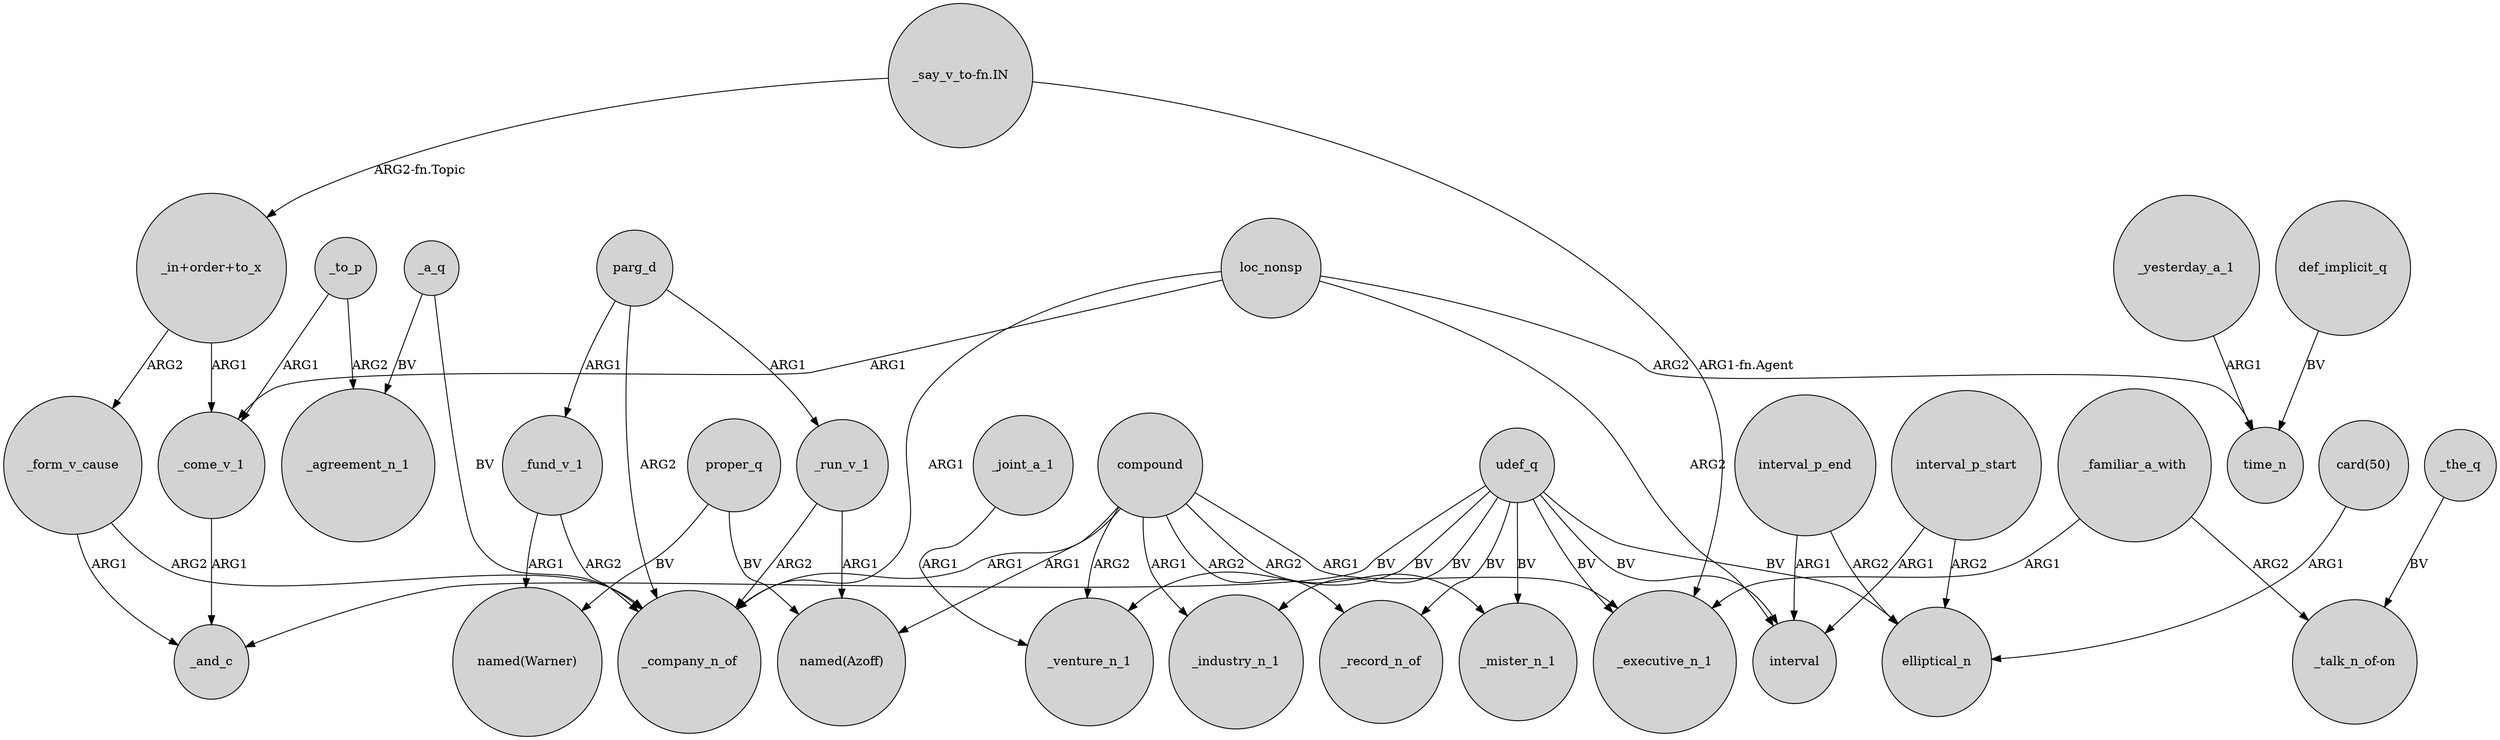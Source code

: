 digraph {
	node [shape=circle style=filled]
	_come_v_1 -> _and_c [label=ARG1]
	compound -> "named(Azoff)" [label=ARG1]
	compound -> _venture_n_1 [label=ARG2]
	_joint_a_1 -> _venture_n_1 [label=ARG1]
	_yesterday_a_1 -> time_n [label=ARG1]
	_familiar_a_with -> "_talk_n_of-on" [label=ARG2]
	loc_nonsp -> interval [label=ARG2]
	udef_q -> elliptical_n [label=BV]
	udef_q -> _executive_n_1 [label=BV]
	_to_p -> _come_v_1 [label=ARG1]
	udef_q -> _record_n_of [label=BV]
	compound -> _mister_n_1 [label=ARG2]
	compound -> _executive_n_1 [label=ARG1]
	interval_p_end -> elliptical_n [label=ARG2]
	udef_q -> _mister_n_1 [label=BV]
	compound -> _industry_n_1 [label=ARG1]
	parg_d -> _run_v_1 [label=ARG1]
	_form_v_cause -> _and_c [label=ARG1]
	udef_q -> interval [label=BV]
	interval_p_start -> elliptical_n [label=ARG2]
	"_in+order+to_x" -> _come_v_1 [label=ARG1]
	udef_q -> _venture_n_1 [label=BV]
	_fund_v_1 -> "named(Warner)" [label=ARG1]
	_to_p -> _agreement_n_1 [label=ARG2]
	loc_nonsp -> _come_v_1 [label=ARG1]
	"_say_v_to-fn.IN" -> "_in+order+to_x" [label="ARG2-fn.Topic"]
	compound -> _record_n_of [label=ARG2]
	loc_nonsp -> time_n [label=ARG2]
	_the_q -> "_talk_n_of-on" [label=BV]
	loc_nonsp -> _company_n_of [label=ARG1]
	compound -> _company_n_of [label=ARG1]
	"_say_v_to-fn.IN" -> _executive_n_1 [label="ARG1-fn.Agent"]
	interval_p_start -> interval [label=ARG1]
	_run_v_1 -> _company_n_of [label=ARG2]
	_familiar_a_with -> _executive_n_1 [label=ARG1]
	_a_q -> _agreement_n_1 [label=BV]
	parg_d -> _company_n_of [label=ARG2]
	proper_q -> "named(Azoff)" [label=BV]
	"card(50)" -> elliptical_n [label=ARG1]
	_a_q -> _company_n_of [label=BV]
	_run_v_1 -> "named(Azoff)" [label=ARG1]
	interval_p_end -> interval [label=ARG1]
	proper_q -> "named(Warner)" [label=BV]
	parg_d -> _fund_v_1 [label=ARG1]
	udef_q -> _and_c [label=BV]
	_form_v_cause -> _company_n_of [label=ARG2]
	udef_q -> _industry_n_1 [label=BV]
	"_in+order+to_x" -> _form_v_cause [label=ARG2]
	def_implicit_q -> time_n [label=BV]
	_fund_v_1 -> _company_n_of [label=ARG2]
}
